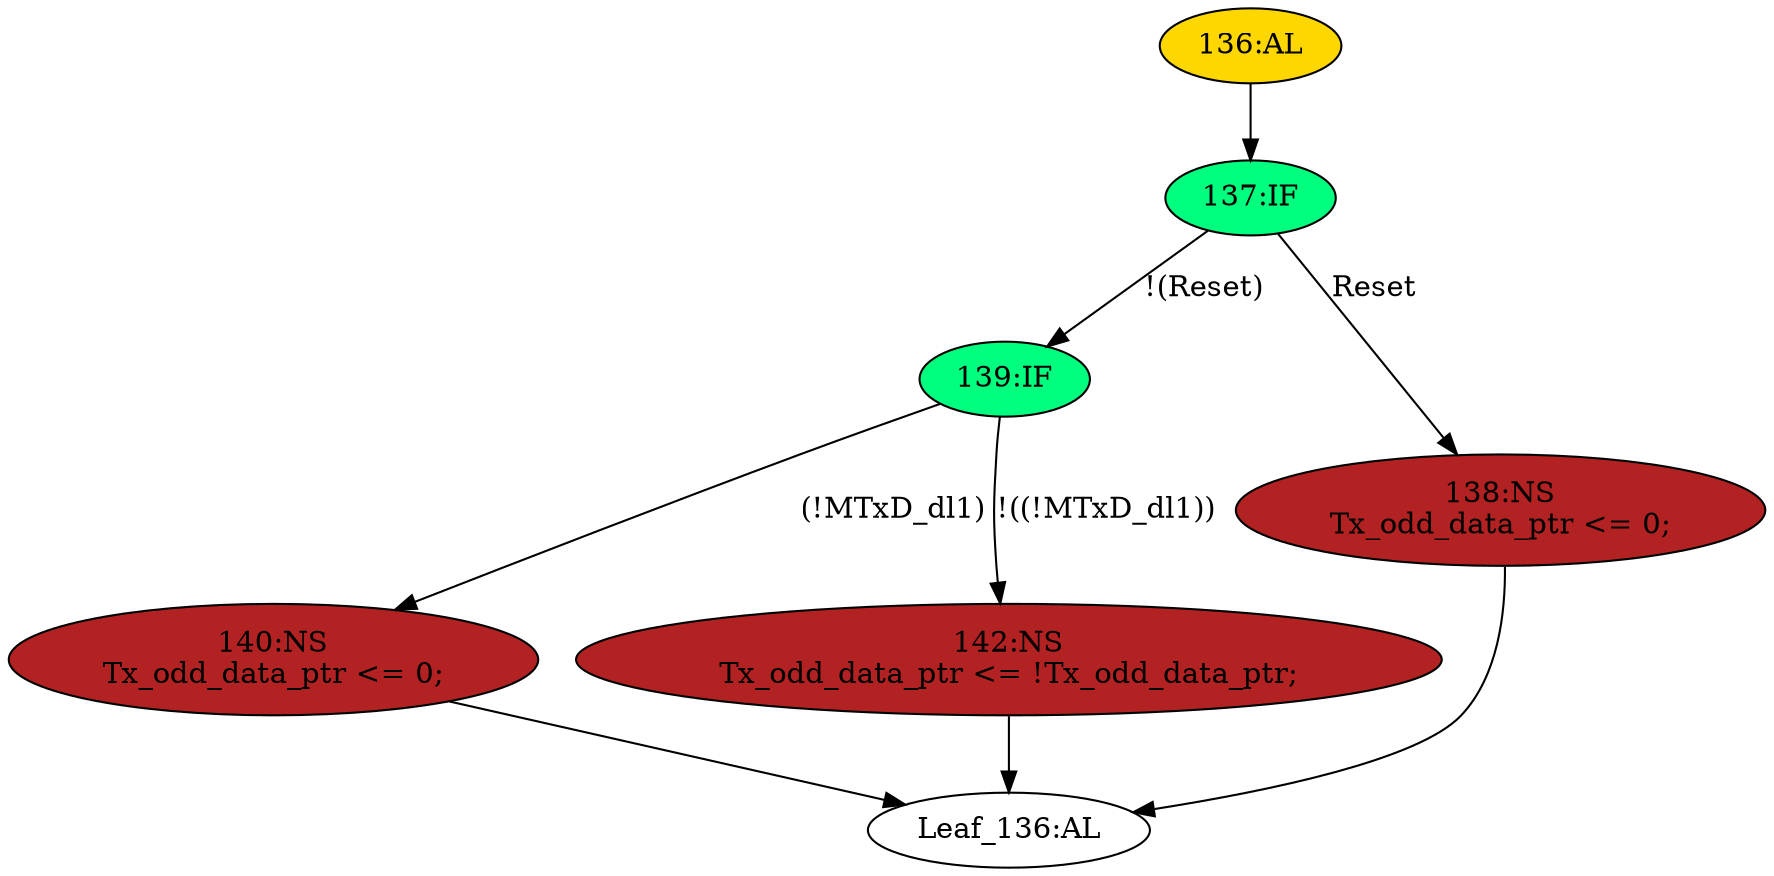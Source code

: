 strict digraph "" {
	node [label="\N"];
	"140:NS"	 [ast="<pyverilog.vparser.ast.NonblockingSubstitution object at 0x7f88749b4690>",
		fillcolor=firebrick,
		label="140:NS
Tx_odd_data_ptr <= 0;",
		statements="[<pyverilog.vparser.ast.NonblockingSubstitution object at 0x7f88749b4690>]",
		style=filled,
		typ=NonblockingSubstitution];
	"Leaf_136:AL"	 [def_var="['Tx_odd_data_ptr']",
		label="Leaf_136:AL"];
	"140:NS" -> "Leaf_136:AL"	 [cond="[]",
		lineno=None];
	"137:IF"	 [ast="<pyverilog.vparser.ast.IfStatement object at 0x7f88749b4910>",
		fillcolor=springgreen,
		label="137:IF",
		statements="[]",
		style=filled,
		typ=IfStatement];
	"139:IF"	 [ast="<pyverilog.vparser.ast.IfStatement object at 0x7f88749b4990>",
		fillcolor=springgreen,
		label="139:IF",
		statements="[]",
		style=filled,
		typ=IfStatement];
	"137:IF" -> "139:IF"	 [cond="['Reset']",
		label="!(Reset)",
		lineno=137];
	"138:NS"	 [ast="<pyverilog.vparser.ast.NonblockingSubstitution object at 0x7f88749b4c90>",
		fillcolor=firebrick,
		label="138:NS
Tx_odd_data_ptr <= 0;",
		statements="[<pyverilog.vparser.ast.NonblockingSubstitution object at 0x7f88749b4c90>]",
		style=filled,
		typ=NonblockingSubstitution];
	"137:IF" -> "138:NS"	 [cond="['Reset']",
		label=Reset,
		lineno=137];
	"139:IF" -> "140:NS"	 [cond="['MTxD_dl1']",
		label="(!MTxD_dl1)",
		lineno=139];
	"142:NS"	 [ast="<pyverilog.vparser.ast.NonblockingSubstitution object at 0x7f88749b49d0>",
		fillcolor=firebrick,
		label="142:NS
Tx_odd_data_ptr <= !Tx_odd_data_ptr;",
		statements="[<pyverilog.vparser.ast.NonblockingSubstitution object at 0x7f88749b49d0>]",
		style=filled,
		typ=NonblockingSubstitution];
	"139:IF" -> "142:NS"	 [cond="['MTxD_dl1']",
		label="!((!MTxD_dl1))",
		lineno=139];
	"136:AL"	 [ast="<pyverilog.vparser.ast.Always object at 0x7f88749b4e50>",
		clk_sens=True,
		fillcolor=gold,
		label="136:AL",
		sens="['MAC_tx_clk', 'Reset']",
		statements="[]",
		style=filled,
		typ=Always,
		use_var="['Reset', 'Tx_odd_data_ptr', 'MTxD_dl1']"];
	"136:AL" -> "137:IF"	 [cond="[]",
		lineno=None];
	"142:NS" -> "Leaf_136:AL"	 [cond="[]",
		lineno=None];
	"138:NS" -> "Leaf_136:AL"	 [cond="[]",
		lineno=None];
}
